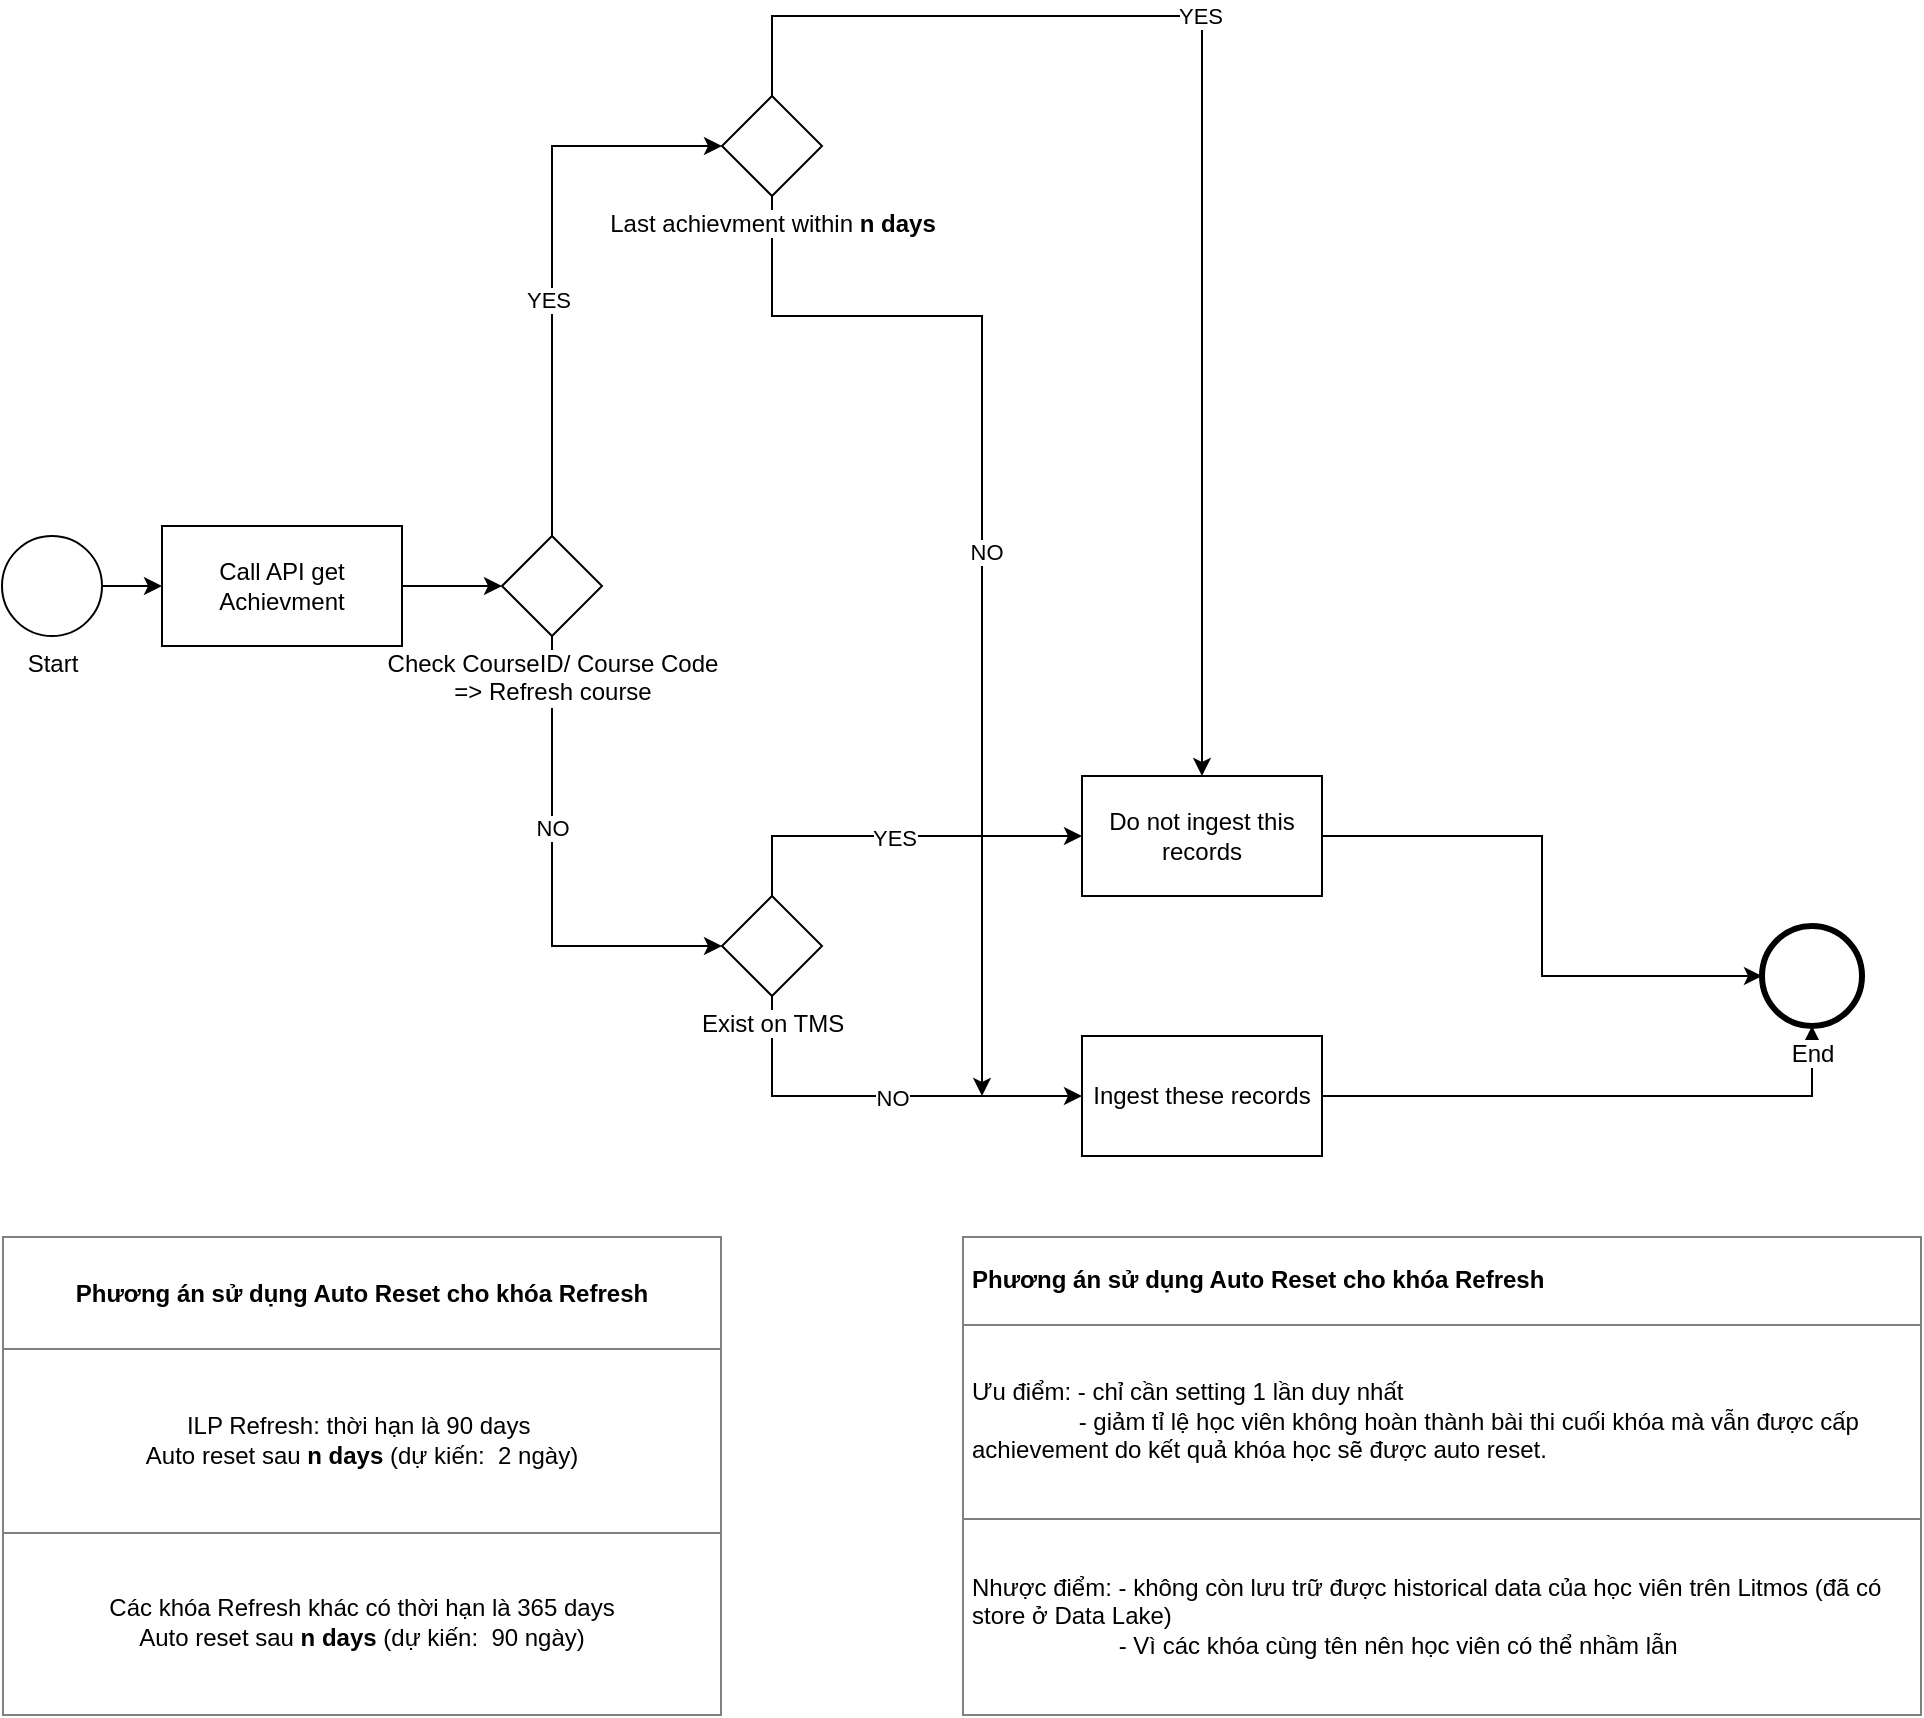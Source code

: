 <mxfile version="20.5.3" type="github" pages="3">
  <diagram id="Elj4mNWE-wcftsWt5mJ5" name="Auto Reset">
    <mxGraphModel dx="1662" dy="794" grid="1" gridSize="10" guides="1" tooltips="1" connect="1" arrows="1" fold="1" page="1" pageScale="1" pageWidth="850" pageHeight="1100" math="0" shadow="0">
      <root>
        <mxCell id="0" />
        <mxCell id="1" parent="0" />
        <mxCell id="2SMRAJtqJOFULE2xa0Dj-8" style="edgeStyle=orthogonalEdgeStyle;rounded=0;orthogonalLoop=1;jettySize=auto;html=1;entryX=0;entryY=0.5;entryDx=0;entryDy=0;" edge="1" parent="1" source="2SMRAJtqJOFULE2xa0Dj-1" target="2SMRAJtqJOFULE2xa0Dj-2">
          <mxGeometry relative="1" as="geometry" />
        </mxCell>
        <mxCell id="2SMRAJtqJOFULE2xa0Dj-1" value="Start" style="points=[[0.145,0.145,0],[0.5,0,0],[0.855,0.145,0],[1,0.5,0],[0.855,0.855,0],[0.5,1,0],[0.145,0.855,0],[0,0.5,0]];shape=mxgraph.bpmn.event;html=1;verticalLabelPosition=bottom;labelBackgroundColor=#ffffff;verticalAlign=top;align=center;perimeter=ellipsePerimeter;outlineConnect=0;aspect=fixed;outline=standard;symbol=general;" vertex="1" parent="1">
          <mxGeometry x="40" y="330" width="50" height="50" as="geometry" />
        </mxCell>
        <mxCell id="2SMRAJtqJOFULE2xa0Dj-9" style="edgeStyle=orthogonalEdgeStyle;rounded=0;orthogonalLoop=1;jettySize=auto;html=1;entryX=0;entryY=0.5;entryDx=0;entryDy=0;entryPerimeter=0;" edge="1" parent="1" source="2SMRAJtqJOFULE2xa0Dj-2" target="2SMRAJtqJOFULE2xa0Dj-3">
          <mxGeometry relative="1" as="geometry" />
        </mxCell>
        <mxCell id="2SMRAJtqJOFULE2xa0Dj-2" value="Call API get Achievment" style="rounded=0;whiteSpace=wrap;html=1;" vertex="1" parent="1">
          <mxGeometry x="120" y="325" width="120" height="60" as="geometry" />
        </mxCell>
        <mxCell id="2SMRAJtqJOFULE2xa0Dj-10" style="edgeStyle=orthogonalEdgeStyle;rounded=0;orthogonalLoop=1;jettySize=auto;html=1;entryX=0;entryY=0.5;entryDx=0;entryDy=0;entryPerimeter=0;" edge="1" parent="1" source="2SMRAJtqJOFULE2xa0Dj-3" target="2SMRAJtqJOFULE2xa0Dj-5">
          <mxGeometry relative="1" as="geometry">
            <Array as="points">
              <mxPoint x="315" y="535" />
            </Array>
          </mxGeometry>
        </mxCell>
        <mxCell id="2SMRAJtqJOFULE2xa0Dj-12" value="NO" style="edgeLabel;html=1;align=center;verticalAlign=middle;resizable=0;points=[];" vertex="1" connectable="0" parent="2SMRAJtqJOFULE2xa0Dj-10">
          <mxGeometry x="-0.2" relative="1" as="geometry">
            <mxPoint as="offset" />
          </mxGeometry>
        </mxCell>
        <mxCell id="2SMRAJtqJOFULE2xa0Dj-11" style="edgeStyle=orthogonalEdgeStyle;rounded=0;orthogonalLoop=1;jettySize=auto;html=1;entryX=0;entryY=0.5;entryDx=0;entryDy=0;entryPerimeter=0;" edge="1" parent="1" source="2SMRAJtqJOFULE2xa0Dj-3">
          <mxGeometry relative="1" as="geometry">
            <mxPoint x="400" y="135" as="targetPoint" />
            <Array as="points">
              <mxPoint x="315" y="135" />
            </Array>
          </mxGeometry>
        </mxCell>
        <mxCell id="2SMRAJtqJOFULE2xa0Dj-13" value="YES" style="edgeLabel;html=1;align=center;verticalAlign=middle;resizable=0;points=[];" vertex="1" connectable="0" parent="2SMRAJtqJOFULE2xa0Dj-11">
          <mxGeometry x="-0.157" y="2" relative="1" as="geometry">
            <mxPoint as="offset" />
          </mxGeometry>
        </mxCell>
        <mxCell id="2SMRAJtqJOFULE2xa0Dj-3" value="Check CourseID/ Course Code &lt;br&gt;=&amp;gt; Refresh course" style="points=[[0.25,0.25,0],[0.5,0,0],[0.75,0.25,0],[1,0.5,0],[0.75,0.75,0],[0.5,1,0],[0.25,0.75,0],[0,0.5,0]];shape=mxgraph.bpmn.gateway2;html=1;verticalLabelPosition=bottom;labelBackgroundColor=#ffffff;verticalAlign=top;align=center;perimeter=rhombusPerimeter;outlineConnect=0;outline=none;symbol=none;" vertex="1" parent="1">
          <mxGeometry x="290" y="330" width="50" height="50" as="geometry" />
        </mxCell>
        <mxCell id="2SMRAJtqJOFULE2xa0Dj-23" style="edgeStyle=orthogonalEdgeStyle;rounded=0;orthogonalLoop=1;jettySize=auto;html=1;entryX=0;entryY=0.5;entryDx=0;entryDy=0;" edge="1" parent="1" source="2SMRAJtqJOFULE2xa0Dj-5" target="2SMRAJtqJOFULE2xa0Dj-21">
          <mxGeometry relative="1" as="geometry">
            <Array as="points">
              <mxPoint x="425" y="480" />
            </Array>
          </mxGeometry>
        </mxCell>
        <mxCell id="2SMRAJtqJOFULE2xa0Dj-25" value="YES" style="edgeLabel;html=1;align=center;verticalAlign=middle;resizable=0;points=[];" vertex="1" connectable="0" parent="2SMRAJtqJOFULE2xa0Dj-23">
          <mxGeometry x="-0.016" y="-1" relative="1" as="geometry">
            <mxPoint as="offset" />
          </mxGeometry>
        </mxCell>
        <mxCell id="2SMRAJtqJOFULE2xa0Dj-24" style="edgeStyle=orthogonalEdgeStyle;rounded=0;orthogonalLoop=1;jettySize=auto;html=1;entryX=0;entryY=0.5;entryDx=0;entryDy=0;" edge="1" parent="1" source="2SMRAJtqJOFULE2xa0Dj-5" target="2SMRAJtqJOFULE2xa0Dj-22">
          <mxGeometry relative="1" as="geometry">
            <Array as="points">
              <mxPoint x="425" y="610" />
            </Array>
          </mxGeometry>
        </mxCell>
        <mxCell id="2SMRAJtqJOFULE2xa0Dj-26" value="NO" style="edgeLabel;html=1;align=center;verticalAlign=middle;resizable=0;points=[];" vertex="1" connectable="0" parent="2SMRAJtqJOFULE2xa0Dj-24">
          <mxGeometry x="0.073" y="-1" relative="1" as="geometry">
            <mxPoint as="offset" />
          </mxGeometry>
        </mxCell>
        <mxCell id="2SMRAJtqJOFULE2xa0Dj-5" value="Exist on TMS" style="points=[[0.25,0.25,0],[0.5,0,0],[0.75,0.25,0],[1,0.5,0],[0.75,0.75,0],[0.5,1,0],[0.25,0.75,0],[0,0.5,0]];shape=mxgraph.bpmn.gateway2;html=1;verticalLabelPosition=bottom;labelBackgroundColor=#ffffff;verticalAlign=top;align=center;perimeter=rhombusPerimeter;outlineConnect=0;outline=none;symbol=none;" vertex="1" parent="1">
          <mxGeometry x="400" y="510" width="50" height="50" as="geometry" />
        </mxCell>
        <mxCell id="2SMRAJtqJOFULE2xa0Dj-30" style="edgeStyle=orthogonalEdgeStyle;rounded=0;orthogonalLoop=1;jettySize=auto;html=1;entryX=0;entryY=0.5;entryDx=0;entryDy=0;entryPerimeter=0;" edge="1" parent="1" source="2SMRAJtqJOFULE2xa0Dj-21" target="2SMRAJtqJOFULE2xa0Dj-27">
          <mxGeometry relative="1" as="geometry" />
        </mxCell>
        <mxCell id="2SMRAJtqJOFULE2xa0Dj-21" value="Do not ingest this records" style="rounded=0;whiteSpace=wrap;html=1;" vertex="1" parent="1">
          <mxGeometry x="580" y="450" width="120" height="60" as="geometry" />
        </mxCell>
        <mxCell id="2SMRAJtqJOFULE2xa0Dj-33" style="edgeStyle=orthogonalEdgeStyle;rounded=0;orthogonalLoop=1;jettySize=auto;html=1;" edge="1" parent="1" source="2SMRAJtqJOFULE2xa0Dj-22" target="2SMRAJtqJOFULE2xa0Dj-27">
          <mxGeometry relative="1" as="geometry" />
        </mxCell>
        <mxCell id="2SMRAJtqJOFULE2xa0Dj-22" value="Ingest these records" style="rounded=0;whiteSpace=wrap;html=1;" vertex="1" parent="1">
          <mxGeometry x="580" y="580" width="120" height="60" as="geometry" />
        </mxCell>
        <mxCell id="2SMRAJtqJOFULE2xa0Dj-27" value="End" style="points=[[0.145,0.145,0],[0.5,0,0],[0.855,0.145,0],[1,0.5,0],[0.855,0.855,0],[0.5,1,0],[0.145,0.855,0],[0,0.5,0]];shape=mxgraph.bpmn.event;html=1;verticalLabelPosition=bottom;labelBackgroundColor=#ffffff;verticalAlign=top;align=center;perimeter=ellipsePerimeter;outlineConnect=0;aspect=fixed;outline=end;symbol=terminate2;" vertex="1" parent="1">
          <mxGeometry x="920" y="525" width="50" height="50" as="geometry" />
        </mxCell>
        <mxCell id="_4joBwpABhVapJ60blAZ-1" value="&lt;table border=&quot;1&quot; width=&quot;100%&quot; height=&quot;100%&quot; cellpadding=&quot;4&quot; style=&quot;width:100%;height:100%;border-collapse:collapse;&quot;&gt;&lt;tbody&gt;&lt;tr&gt;&lt;th align=&quot;center&quot;&gt;Phương án sử dụng Auto Reset cho khóa Refresh&lt;/th&gt;&lt;/tr&gt;&lt;tr&gt;&lt;td align=&quot;center&quot;&gt;ILP Refresh: thời hạn là 90 days&amp;nbsp;&lt;br&gt;Auto reset sau &lt;b&gt;n days&lt;/b&gt; (dự kiến:&amp;nbsp; 2 ngày)&lt;/td&gt;&lt;/tr&gt;&lt;tr&gt;&lt;td align=&quot;center&quot;&gt;Các khóa Refresh khác có thời hạn là 365 days&lt;br&gt;Auto reset sau &lt;b&gt;n days&lt;/b&gt; (dự kiến:&amp;nbsp; 90 ngày)&lt;/td&gt;&lt;/tr&gt;&lt;/tbody&gt;&lt;/table&gt;" style="text;html=1;whiteSpace=wrap;strokeColor=none;fillColor=none;overflow=fill;" vertex="1" parent="1">
          <mxGeometry x="40" y="680" width="360" height="240" as="geometry" />
        </mxCell>
        <mxCell id="_4joBwpABhVapJ60blAZ-5" style="edgeStyle=orthogonalEdgeStyle;rounded=0;orthogonalLoop=1;jettySize=auto;html=1;entryX=0.5;entryY=0;entryDx=0;entryDy=0;" edge="1" parent="1" source="_4joBwpABhVapJ60blAZ-3" target="2SMRAJtqJOFULE2xa0Dj-21">
          <mxGeometry relative="1" as="geometry">
            <mxPoint x="730" y="70" as="targetPoint" />
            <Array as="points">
              <mxPoint x="425" y="70" />
              <mxPoint x="640" y="70" />
            </Array>
          </mxGeometry>
        </mxCell>
        <mxCell id="_4joBwpABhVapJ60blAZ-6" value="YES" style="edgeLabel;html=1;align=center;verticalAlign=middle;resizable=0;points=[];" vertex="1" connectable="0" parent="_4joBwpABhVapJ60blAZ-5">
          <mxGeometry x="-0.2" relative="1" as="geometry">
            <mxPoint as="offset" />
          </mxGeometry>
        </mxCell>
        <mxCell id="I-R6h5pJsPSbPjvymIr--1" style="edgeStyle=orthogonalEdgeStyle;rounded=0;orthogonalLoop=1;jettySize=auto;html=1;" edge="1" parent="1" source="_4joBwpABhVapJ60blAZ-3">
          <mxGeometry relative="1" as="geometry">
            <mxPoint x="530" y="610" as="targetPoint" />
            <Array as="points">
              <mxPoint x="425" y="220" />
            </Array>
          </mxGeometry>
        </mxCell>
        <mxCell id="I-R6h5pJsPSbPjvymIr--2" value="NO" style="edgeLabel;html=1;align=center;verticalAlign=middle;resizable=0;points=[];" vertex="1" connectable="0" parent="I-R6h5pJsPSbPjvymIr--1">
          <mxGeometry x="0.019" y="2" relative="1" as="geometry">
            <mxPoint as="offset" />
          </mxGeometry>
        </mxCell>
        <mxCell id="_4joBwpABhVapJ60blAZ-3" value="Last achievment within&amp;nbsp;&lt;b&gt;n days&lt;/b&gt;" style="points=[[0.25,0.25,0],[0.5,0,0],[0.75,0.25,0],[1,0.5,0],[0.75,0.75,0],[0.5,1,0],[0.25,0.75,0],[0,0.5,0]];shape=mxgraph.bpmn.gateway2;html=1;verticalLabelPosition=bottom;labelBackgroundColor=#ffffff;verticalAlign=top;align=center;perimeter=rhombusPerimeter;outlineConnect=0;outline=none;symbol=none;" vertex="1" parent="1">
          <mxGeometry x="400" y="110" width="50" height="50" as="geometry" />
        </mxCell>
        <mxCell id="m5PwviwzbclUC3Lm1NYI-1" value="&lt;table border=&quot;1&quot; width=&quot;100%&quot; height=&quot;100%&quot; cellpadding=&quot;4&quot; style=&quot;width:100%;height:100%;border-collapse:collapse;&quot;&gt;&lt;tbody&gt;&lt;tr&gt;&lt;th&gt;Phương án sử dụng Auto Reset cho khóa Refresh&lt;/th&gt;&lt;/tr&gt;&lt;tr&gt;&lt;td&gt;Ưu điểm: - chỉ cần setting 1 lần duy nhất&lt;br&gt;&amp;nbsp; &amp;nbsp; &amp;nbsp; &amp;nbsp; &amp;nbsp; &amp;nbsp; &amp;nbsp; &amp;nbsp; - giảm tỉ lệ học viên không hoàn thành bài thi cuối khóa mà vẫn được cấp achievement do kết quả khóa học sẽ được auto reset.&lt;/td&gt;&lt;/tr&gt;&lt;tr&gt;&lt;td&gt;Nhược điểm: - không còn lưu trữ được historical data của học viên trên Litmos (đã có store ở Data Lake)&lt;br&gt;&amp;nbsp; &amp;nbsp; &amp;nbsp; &amp;nbsp; &amp;nbsp; &amp;nbsp; &amp;nbsp; &amp;nbsp; &amp;nbsp; &amp;nbsp; &amp;nbsp; - Vì các khóa cùng tên nên học viên có thể nhầm lẫn&amp;nbsp;&lt;/td&gt;&lt;/tr&gt;&lt;/tbody&gt;&lt;/table&gt;" style="text;html=1;whiteSpace=wrap;strokeColor=none;fillColor=none;overflow=fill;align=left;" vertex="1" parent="1">
          <mxGeometry x="520" y="680" width="480" height="240" as="geometry" />
        </mxCell>
      </root>
    </mxGraphModel>
  </diagram>
  <diagram name="New course for each quater/year" id="jaC4BA64yiJX6ZrKOeLA">
    <mxGraphModel dx="1662" dy="1894" grid="1" gridSize="10" guides="1" tooltips="1" connect="1" arrows="1" fold="1" page="1" pageScale="1" pageWidth="850" pageHeight="1100" math="0" shadow="0">
      <root>
        <mxCell id="eUPdT-bP0_ccC_QQt8QU-0" />
        <mxCell id="eUPdT-bP0_ccC_QQt8QU-1" parent="eUPdT-bP0_ccC_QQt8QU-0" />
        <mxCell id="eUPdT-bP0_ccC_QQt8QU-2" style="edgeStyle=orthogonalEdgeStyle;rounded=0;orthogonalLoop=1;jettySize=auto;html=1;entryX=0;entryY=0.5;entryDx=0;entryDy=0;" edge="1" parent="eUPdT-bP0_ccC_QQt8QU-1" source="eUPdT-bP0_ccC_QQt8QU-3" target="eUPdT-bP0_ccC_QQt8QU-5">
          <mxGeometry relative="1" as="geometry" />
        </mxCell>
        <mxCell id="eUPdT-bP0_ccC_QQt8QU-3" value="Start" style="points=[[0.145,0.145,0],[0.5,0,0],[0.855,0.145,0],[1,0.5,0],[0.855,0.855,0],[0.5,1,0],[0.145,0.855,0],[0,0.5,0]];shape=mxgraph.bpmn.event;html=1;verticalLabelPosition=bottom;labelBackgroundColor=#ffffff;verticalAlign=top;align=center;perimeter=ellipsePerimeter;outlineConnect=0;aspect=fixed;outline=standard;symbol=general;" vertex="1" parent="eUPdT-bP0_ccC_QQt8QU-1">
          <mxGeometry x="40" y="330" width="50" height="50" as="geometry" />
        </mxCell>
        <mxCell id="eUPdT-bP0_ccC_QQt8QU-4" style="edgeStyle=orthogonalEdgeStyle;rounded=0;orthogonalLoop=1;jettySize=auto;html=1;entryX=0;entryY=0.5;entryDx=0;entryDy=0;entryPerimeter=0;" edge="1" parent="eUPdT-bP0_ccC_QQt8QU-1" source="eUPdT-bP0_ccC_QQt8QU-5" target="eUPdT-bP0_ccC_QQt8QU-10">
          <mxGeometry relative="1" as="geometry" />
        </mxCell>
        <mxCell id="eUPdT-bP0_ccC_QQt8QU-5" value="Call API get Achievment" style="rounded=0;whiteSpace=wrap;html=1;" vertex="1" parent="eUPdT-bP0_ccC_QQt8QU-1">
          <mxGeometry x="110" y="325" width="120" height="60" as="geometry" />
        </mxCell>
        <mxCell id="eUPdT-bP0_ccC_QQt8QU-6" style="edgeStyle=orthogonalEdgeStyle;rounded=0;orthogonalLoop=1;jettySize=auto;html=1;entryX=0;entryY=0.5;entryDx=0;entryDy=0;entryPerimeter=0;" edge="1" parent="eUPdT-bP0_ccC_QQt8QU-1" source="eUPdT-bP0_ccC_QQt8QU-10" target="eUPdT-bP0_ccC_QQt8QU-15">
          <mxGeometry relative="1" as="geometry">
            <Array as="points">
              <mxPoint x="315" y="535" />
            </Array>
          </mxGeometry>
        </mxCell>
        <mxCell id="eUPdT-bP0_ccC_QQt8QU-7" value="NO" style="edgeLabel;html=1;align=center;verticalAlign=middle;resizable=0;points=[];" vertex="1" connectable="0" parent="eUPdT-bP0_ccC_QQt8QU-6">
          <mxGeometry x="-0.2" relative="1" as="geometry">
            <mxPoint as="offset" />
          </mxGeometry>
        </mxCell>
        <mxCell id="eUPdT-bP0_ccC_QQt8QU-8" style="edgeStyle=orthogonalEdgeStyle;rounded=0;orthogonalLoop=1;jettySize=auto;html=1;entryX=0;entryY=0.5;entryDx=0;entryDy=0;entryPerimeter=0;" edge="1" parent="eUPdT-bP0_ccC_QQt8QU-1" source="eUPdT-bP0_ccC_QQt8QU-10" target="eUPdT-bP0_ccC_QQt8QU-20">
          <mxGeometry relative="1" as="geometry">
            <mxPoint x="400" y="205" as="targetPoint" />
            <Array as="points">
              <mxPoint x="315" y="135" />
            </Array>
          </mxGeometry>
        </mxCell>
        <mxCell id="eUPdT-bP0_ccC_QQt8QU-9" value="YES" style="edgeLabel;html=1;align=center;verticalAlign=middle;resizable=0;points=[];" vertex="1" connectable="0" parent="eUPdT-bP0_ccC_QQt8QU-8">
          <mxGeometry x="-0.157" y="2" relative="1" as="geometry">
            <mxPoint as="offset" />
          </mxGeometry>
        </mxCell>
        <mxCell id="eUPdT-bP0_ccC_QQt8QU-10" value="Check CourseID/ Course Code &lt;br&gt;=&amp;gt; Refresh course" style="points=[[0.25,0.25,0],[0.5,0,0],[0.75,0.25,0],[1,0.5,0],[0.75,0.75,0],[0.5,1,0],[0.25,0.75,0],[0,0.5,0]];shape=mxgraph.bpmn.gateway2;html=1;verticalLabelPosition=bottom;labelBackgroundColor=#ffffff;verticalAlign=top;align=center;perimeter=rhombusPerimeter;outlineConnect=0;outline=none;symbol=none;" vertex="1" parent="eUPdT-bP0_ccC_QQt8QU-1">
          <mxGeometry x="290" y="330" width="50" height="50" as="geometry" />
        </mxCell>
        <mxCell id="eUPdT-bP0_ccC_QQt8QU-11" style="edgeStyle=orthogonalEdgeStyle;rounded=0;orthogonalLoop=1;jettySize=auto;html=1;entryX=0;entryY=0.5;entryDx=0;entryDy=0;" edge="1" parent="eUPdT-bP0_ccC_QQt8QU-1" source="eUPdT-bP0_ccC_QQt8QU-15" target="eUPdT-bP0_ccC_QQt8QU-23">
          <mxGeometry relative="1" as="geometry">
            <Array as="points">
              <mxPoint x="425" y="480" />
            </Array>
          </mxGeometry>
        </mxCell>
        <mxCell id="eUPdT-bP0_ccC_QQt8QU-12" value="YES" style="edgeLabel;html=1;align=center;verticalAlign=middle;resizable=0;points=[];" vertex="1" connectable="0" parent="eUPdT-bP0_ccC_QQt8QU-11">
          <mxGeometry x="-0.016" y="-1" relative="1" as="geometry">
            <mxPoint as="offset" />
          </mxGeometry>
        </mxCell>
        <mxCell id="eUPdT-bP0_ccC_QQt8QU-13" style="edgeStyle=orthogonalEdgeStyle;rounded=0;orthogonalLoop=1;jettySize=auto;html=1;entryX=0;entryY=0.5;entryDx=0;entryDy=0;" edge="1" parent="eUPdT-bP0_ccC_QQt8QU-1" source="eUPdT-bP0_ccC_QQt8QU-15" target="eUPdT-bP0_ccC_QQt8QU-25">
          <mxGeometry relative="1" as="geometry">
            <Array as="points">
              <mxPoint x="425" y="610" />
            </Array>
          </mxGeometry>
        </mxCell>
        <mxCell id="eUPdT-bP0_ccC_QQt8QU-14" value="NO" style="edgeLabel;html=1;align=center;verticalAlign=middle;resizable=0;points=[];" vertex="1" connectable="0" parent="eUPdT-bP0_ccC_QQt8QU-13">
          <mxGeometry x="0.073" y="-1" relative="1" as="geometry">
            <mxPoint as="offset" />
          </mxGeometry>
        </mxCell>
        <mxCell id="eUPdT-bP0_ccC_QQt8QU-15" value="Exist on TMS" style="points=[[0.25,0.25,0],[0.5,0,0],[0.75,0.25,0],[1,0.5,0],[0.75,0.75,0],[0.5,1,0],[0.25,0.75,0],[0,0.5,0]];shape=mxgraph.bpmn.gateway2;html=1;verticalLabelPosition=bottom;labelBackgroundColor=#ffffff;verticalAlign=top;align=center;perimeter=rhombusPerimeter;outlineConnect=0;outline=none;symbol=none;" vertex="1" parent="eUPdT-bP0_ccC_QQt8QU-1">
          <mxGeometry x="400" y="510" width="50" height="50" as="geometry" />
        </mxCell>
        <mxCell id="eUPdT-bP0_ccC_QQt8QU-16" style="edgeStyle=orthogonalEdgeStyle;rounded=0;orthogonalLoop=1;jettySize=auto;html=1;exitX=0.5;exitY=0;exitDx=0;exitDy=0;exitPerimeter=0;entryX=0;entryY=0.5;entryDx=0;entryDy=0;entryPerimeter=0;" edge="1" parent="eUPdT-bP0_ccC_QQt8QU-1" source="eUPdT-bP0_ccC_QQt8QU-20" target="Vb-f_Hkbztx73mWMJsiR-10">
          <mxGeometry relative="1" as="geometry">
            <mxPoint x="530" y="55" as="targetPoint" />
            <Array as="points">
              <mxPoint x="415" y="55" />
            </Array>
          </mxGeometry>
        </mxCell>
        <mxCell id="eUPdT-bP0_ccC_QQt8QU-17" value="YES" style="edgeLabel;html=1;align=center;verticalAlign=middle;resizable=0;points=[];" vertex="1" connectable="0" parent="eUPdT-bP0_ccC_QQt8QU-16">
          <mxGeometry x="-0.2" y="-2" relative="1" as="geometry">
            <mxPoint as="offset" />
          </mxGeometry>
        </mxCell>
        <mxCell id="6nWsZM4XpDNsrckwpnP--3" style="edgeStyle=orthogonalEdgeStyle;rounded=0;orthogonalLoop=1;jettySize=auto;html=1;entryX=0;entryY=0.5;entryDx=0;entryDy=0;entryPerimeter=0;exitX=0.5;exitY=1;exitDx=0;exitDy=0;exitPerimeter=0;" edge="1" parent="eUPdT-bP0_ccC_QQt8QU-1" source="eUPdT-bP0_ccC_QQt8QU-20" target="6nWsZM4XpDNsrckwpnP--0">
          <mxGeometry relative="1" as="geometry">
            <Array as="points">
              <mxPoint x="415" y="360" />
            </Array>
          </mxGeometry>
        </mxCell>
        <mxCell id="6nWsZM4XpDNsrckwpnP--4" value="NO" style="edgeLabel;html=1;align=center;verticalAlign=middle;resizable=0;points=[];" vertex="1" connectable="0" parent="6nWsZM4XpDNsrckwpnP--3">
          <mxGeometry x="0.126" y="-2" relative="1" as="geometry">
            <mxPoint as="offset" />
          </mxGeometry>
        </mxCell>
        <mxCell id="eUPdT-bP0_ccC_QQt8QU-20" value="Check ILP" style="points=[[0.25,0.25,0],[0.5,0,0],[0.75,0.25,0],[1,0.5,0],[0.75,0.75,0],[0.5,1,0],[0.25,0.75,0],[0,0.5,0]];shape=mxgraph.bpmn.gateway2;html=1;verticalLabelPosition=bottom;labelBackgroundColor=#ffffff;verticalAlign=top;align=center;perimeter=rhombusPerimeter;outlineConnect=0;outline=none;symbol=none;" vertex="1" parent="eUPdT-bP0_ccC_QQt8QU-1">
          <mxGeometry x="390" y="110" width="50" height="50" as="geometry" />
        </mxCell>
        <mxCell id="eUPdT-bP0_ccC_QQt8QU-22" style="edgeStyle=orthogonalEdgeStyle;rounded=0;orthogonalLoop=1;jettySize=auto;html=1;entryX=0;entryY=0.5;entryDx=0;entryDy=0;entryPerimeter=0;" edge="1" parent="eUPdT-bP0_ccC_QQt8QU-1" source="eUPdT-bP0_ccC_QQt8QU-23" target="eUPdT-bP0_ccC_QQt8QU-26">
          <mxGeometry relative="1" as="geometry" />
        </mxCell>
        <mxCell id="eUPdT-bP0_ccC_QQt8QU-23" value="Do not ingest this records" style="rounded=0;whiteSpace=wrap;html=1;" vertex="1" parent="eUPdT-bP0_ccC_QQt8QU-1">
          <mxGeometry x="580" y="450" width="120" height="60" as="geometry" />
        </mxCell>
        <mxCell id="eUPdT-bP0_ccC_QQt8QU-24" style="edgeStyle=orthogonalEdgeStyle;rounded=0;orthogonalLoop=1;jettySize=auto;html=1;" edge="1" parent="eUPdT-bP0_ccC_QQt8QU-1" source="eUPdT-bP0_ccC_QQt8QU-25" target="eUPdT-bP0_ccC_QQt8QU-26">
          <mxGeometry relative="1" as="geometry" />
        </mxCell>
        <mxCell id="eUPdT-bP0_ccC_QQt8QU-25" value="Ingest these records" style="rounded=0;whiteSpace=wrap;html=1;" vertex="1" parent="eUPdT-bP0_ccC_QQt8QU-1">
          <mxGeometry x="580" y="580" width="120" height="60" as="geometry" />
        </mxCell>
        <mxCell id="eUPdT-bP0_ccC_QQt8QU-26" value="End" style="points=[[0.145,0.145,0],[0.5,0,0],[0.855,0.145,0],[1,0.5,0],[0.855,0.855,0],[0.5,1,0],[0.145,0.855,0],[0,0.5,0]];shape=mxgraph.bpmn.event;html=1;verticalLabelPosition=bottom;labelBackgroundColor=#ffffff;verticalAlign=top;align=center;perimeter=ellipsePerimeter;outlineConnect=0;aspect=fixed;outline=end;symbol=terminate2;" vertex="1" parent="eUPdT-bP0_ccC_QQt8QU-1">
          <mxGeometry x="1060" y="530" width="50" height="50" as="geometry" />
        </mxCell>
        <mxCell id="eUPdT-bP0_ccC_QQt8QU-27" value="&lt;table border=&quot;1&quot; width=&quot;100%&quot; height=&quot;100%&quot; cellpadding=&quot;4&quot; style=&quot;width:100%;height:100%;border-collapse:collapse;&quot;&gt;&lt;tbody&gt;&lt;tr&gt;&lt;th align=&quot;center&quot;&gt;Phương án sử dụng khóa mới mỗi quý/năm cho khóa Refresh&lt;/th&gt;&lt;/tr&gt;&lt;tr&gt;&lt;td align=&quot;center&quot;&gt;ILP Refresh: thời hạn là 90 days&amp;nbsp;&lt;br&gt;Tạo khóa mới mỗi quý&lt;/td&gt;&lt;/tr&gt;&lt;tr&gt;&lt;td align=&quot;center&quot;&gt;Các khóa Refresh khác có thời hạn là 365 days&lt;br&gt;Tạo khóa mới mỗi năm&lt;/td&gt;&lt;/tr&gt;&lt;/tbody&gt;&lt;/table&gt;" style="text;html=1;whiteSpace=wrap;strokeColor=none;fillColor=none;overflow=fill;" vertex="1" parent="eUPdT-bP0_ccC_QQt8QU-1">
          <mxGeometry x="40" y="720" width="440" height="240" as="geometry" />
        </mxCell>
        <mxCell id="eUPdT-bP0_ccC_QQt8QU-30" style="edgeStyle=orthogonalEdgeStyle;rounded=0;orthogonalLoop=1;jettySize=auto;html=1;entryX=0;entryY=0.5;entryDx=0;entryDy=0;" edge="1" parent="eUPdT-bP0_ccC_QQt8QU-1" source="eUPdT-bP0_ccC_QQt8QU-32" target="eUPdT-bP0_ccC_QQt8QU-36">
          <mxGeometry relative="1" as="geometry">
            <Array as="points">
              <mxPoint x="865" y="170" />
            </Array>
          </mxGeometry>
        </mxCell>
        <mxCell id="eUPdT-bP0_ccC_QQt8QU-31" value="NO" style="edgeLabel;html=1;align=center;verticalAlign=middle;resizable=0;points=[];" vertex="1" connectable="0" parent="eUPdT-bP0_ccC_QQt8QU-30">
          <mxGeometry x="-0.04" y="1" relative="1" as="geometry">
            <mxPoint x="66" y="1" as="offset" />
          </mxGeometry>
        </mxCell>
        <mxCell id="Vb-f_Hkbztx73mWMJsiR-8" style="edgeStyle=orthogonalEdgeStyle;rounded=0;orthogonalLoop=1;jettySize=auto;html=1;entryX=0;entryY=0.5;entryDx=0;entryDy=0;" edge="1" parent="eUPdT-bP0_ccC_QQt8QU-1" source="eUPdT-bP0_ccC_QQt8QU-32" target="eUPdT-bP0_ccC_QQt8QU-34">
          <mxGeometry relative="1" as="geometry" />
        </mxCell>
        <mxCell id="Vb-f_Hkbztx73mWMJsiR-9" value="YES" style="edgeLabel;html=1;align=center;verticalAlign=middle;resizable=0;points=[];" vertex="1" connectable="0" parent="Vb-f_Hkbztx73mWMJsiR-8">
          <mxGeometry x="-0.073" y="-1" relative="1" as="geometry">
            <mxPoint as="offset" />
          </mxGeometry>
        </mxCell>
        <mxCell id="eUPdT-bP0_ccC_QQt8QU-32" value="New achievment within &lt;b&gt;70 -&amp;nbsp; 90 days from last achievement&lt;br&gt;+ pass final test (map with assessment score)&lt;br&gt;&lt;/b&gt;" style="points=[[0.25,0.25,0],[0.5,0,0],[0.75,0.25,0],[1,0.5,0],[0.75,0.75,0],[0.5,1,0],[0.25,0.75,0],[0,0.5,0]];shape=mxgraph.bpmn.gateway2;html=1;verticalLabelPosition=bottom;labelBackgroundColor=#ffffff;verticalAlign=top;align=center;perimeter=rhombusPerimeter;outlineConnect=0;outline=none;symbol=none;" vertex="1" parent="eUPdT-bP0_ccC_QQt8QU-1">
          <mxGeometry x="840" y="30" width="50" height="50" as="geometry" />
        </mxCell>
        <mxCell id="eUPdT-bP0_ccC_QQt8QU-34" value="Ingest this records" style="rounded=0;whiteSpace=wrap;html=1;" vertex="1" parent="eUPdT-bP0_ccC_QQt8QU-1">
          <mxGeometry x="1120" y="25" width="120" height="60" as="geometry" />
        </mxCell>
        <mxCell id="eUPdT-bP0_ccC_QQt8QU-36" value="Do not ingest these records" style="rounded=0;whiteSpace=wrap;html=1;" vertex="1" parent="eUPdT-bP0_ccC_QQt8QU-1">
          <mxGeometry x="1120" y="140" width="120" height="60" as="geometry" />
        </mxCell>
        <mxCell id="Vb-f_Hkbztx73mWMJsiR-17" style="edgeStyle=orthogonalEdgeStyle;rounded=0;orthogonalLoop=1;jettySize=auto;html=1;" edge="1" parent="eUPdT-bP0_ccC_QQt8QU-1" source="6nWsZM4XpDNsrckwpnP--0" target="eUPdT-bP0_ccC_QQt8QU-34">
          <mxGeometry relative="1" as="geometry">
            <Array as="points">
              <mxPoint x="1270" y="360" />
              <mxPoint x="1270" y="55" />
            </Array>
          </mxGeometry>
        </mxCell>
        <mxCell id="Vb-f_Hkbztx73mWMJsiR-19" value="YES" style="edgeLabel;html=1;align=center;verticalAlign=middle;resizable=0;points=[];" vertex="1" connectable="0" parent="Vb-f_Hkbztx73mWMJsiR-17">
          <mxGeometry x="-0.602" y="-3" relative="1" as="geometry">
            <mxPoint x="-86" y="-3" as="offset" />
          </mxGeometry>
        </mxCell>
        <mxCell id="Vb-f_Hkbztx73mWMJsiR-18" style="edgeStyle=orthogonalEdgeStyle;rounded=0;orthogonalLoop=1;jettySize=auto;html=1;entryX=0;entryY=0.5;entryDx=0;entryDy=0;entryPerimeter=0;" edge="1" parent="eUPdT-bP0_ccC_QQt8QU-1" source="6nWsZM4XpDNsrckwpnP--0" target="Vb-f_Hkbztx73mWMJsiR-15">
          <mxGeometry relative="1" as="geometry">
            <Array as="points">
              <mxPoint x="595" y="245" />
            </Array>
          </mxGeometry>
        </mxCell>
        <mxCell id="Vb-f_Hkbztx73mWMJsiR-20" value="NO" style="edgeLabel;html=1;align=center;verticalAlign=middle;resizable=0;points=[];" vertex="1" connectable="0" parent="Vb-f_Hkbztx73mWMJsiR-18">
          <mxGeometry x="0.134" y="-4" relative="1" as="geometry">
            <mxPoint as="offset" />
          </mxGeometry>
        </mxCell>
        <mxCell id="6nWsZM4XpDNsrckwpnP--0" value="&lt;b&gt;is the 1st achievment&lt;br&gt;in this year?&lt;/b&gt;&lt;b&gt;&lt;br&gt;&lt;/b&gt;" style="points=[[0.25,0.25,0],[0.5,0,0],[0.75,0.25,0],[1,0.5,0],[0.75,0.75,0],[0.5,1,0],[0.25,0.75,0],[0,0.5,0]];shape=mxgraph.bpmn.gateway2;html=1;verticalLabelPosition=bottom;labelBackgroundColor=#ffffff;verticalAlign=top;align=center;perimeter=rhombusPerimeter;outlineConnect=0;outline=none;symbol=none;" vertex="1" parent="eUPdT-bP0_ccC_QQt8QU-1">
          <mxGeometry x="570" y="335" width="50" height="50" as="geometry" />
        </mxCell>
        <mxCell id="6nWsZM4XpDNsrckwpnP--19" value="&lt;table border=&quot;1&quot; width=&quot;100%&quot; height=&quot;100%&quot; cellpadding=&quot;4&quot; style=&quot;width:100%;height:100%;border-collapse:collapse;&quot;&gt;&lt;tbody&gt;&lt;tr&gt;&lt;th align=&quot;center&quot;&gt;Phương án sử dụng khóa mới mỗi quý/năm cho khóa Refresh&lt;/th&gt;&lt;/tr&gt;&lt;tr&gt;&lt;td&gt;Ưu điểm:&amp;nbsp; &amp;nbsp;- giữ được data của người học&lt;br&gt;&amp;nbsp; &amp;nbsp; &amp;nbsp; &amp;nbsp; &amp;nbsp; &amp;nbsp; &amp;nbsp; &amp;nbsp; &amp;nbsp; - Học viên không nhầm lẫn vì mỗi quý/năm sẽ có khóa khác nhau&amp;nbsp;&lt;/td&gt;&lt;/tr&gt;&lt;tr&gt;&lt;td&gt;Nhược điểm: - Tốn thời gian để chuyển danh sách học viên (theo quy trình)&lt;br&gt;&amp;nbsp; &amp;nbsp; &amp;nbsp; &amp;nbsp; &amp;nbsp;&lt;/td&gt;&lt;/tr&gt;&lt;/tbody&gt;&lt;/table&gt;" style="text;html=1;whiteSpace=wrap;strokeColor=none;fillColor=none;overflow=fill;" vertex="1" parent="eUPdT-bP0_ccC_QQt8QU-1">
          <mxGeometry x="520" y="720" width="560" height="240" as="geometry" />
        </mxCell>
        <mxCell id="Vb-f_Hkbztx73mWMJsiR-11" style="edgeStyle=orthogonalEdgeStyle;rounded=0;orthogonalLoop=1;jettySize=auto;html=1;entryX=0;entryY=0.5;entryDx=0;entryDy=0;entryPerimeter=0;" edge="1" parent="eUPdT-bP0_ccC_QQt8QU-1" source="Vb-f_Hkbztx73mWMJsiR-10" target="eUPdT-bP0_ccC_QQt8QU-32">
          <mxGeometry relative="1" as="geometry" />
        </mxCell>
        <mxCell id="Vb-f_Hkbztx73mWMJsiR-14" value="NO" style="edgeLabel;html=1;align=center;verticalAlign=middle;resizable=0;points=[];" vertex="1" connectable="0" parent="Vb-f_Hkbztx73mWMJsiR-11">
          <mxGeometry x="-0.392" y="-3" relative="1" as="geometry">
            <mxPoint as="offset" />
          </mxGeometry>
        </mxCell>
        <mxCell id="Vb-f_Hkbztx73mWMJsiR-12" style="edgeStyle=orthogonalEdgeStyle;rounded=0;orthogonalLoop=1;jettySize=auto;html=1;entryX=0.5;entryY=0;entryDx=0;entryDy=0;" edge="1" parent="eUPdT-bP0_ccC_QQt8QU-1" source="Vb-f_Hkbztx73mWMJsiR-10" target="eUPdT-bP0_ccC_QQt8QU-34">
          <mxGeometry relative="1" as="geometry">
            <Array as="points">
              <mxPoint x="565" y="-40" />
              <mxPoint x="1180" y="-40" />
            </Array>
          </mxGeometry>
        </mxCell>
        <mxCell id="Vb-f_Hkbztx73mWMJsiR-13" value="YES" style="edgeLabel;html=1;align=center;verticalAlign=middle;resizable=0;points=[];" vertex="1" connectable="0" parent="Vb-f_Hkbztx73mWMJsiR-12">
          <mxGeometry x="-0.693" y="-2" relative="1" as="geometry">
            <mxPoint as="offset" />
          </mxGeometry>
        </mxCell>
        <mxCell id="Vb-f_Hkbztx73mWMJsiR-10" value="&lt;b&gt;is the 1st achievment &lt;br&gt;in this quater?&lt;br&gt;&lt;/b&gt;" style="points=[[0.25,0.25,0],[0.5,0,0],[0.75,0.25,0],[1,0.5,0],[0.75,0.75,0],[0.5,1,0],[0.25,0.75,0],[0,0.5,0]];shape=mxgraph.bpmn.gateway2;html=1;verticalLabelPosition=bottom;labelBackgroundColor=#ffffff;verticalAlign=top;align=center;perimeter=rhombusPerimeter;outlineConnect=0;outline=none;symbol=none;" vertex="1" parent="eUPdT-bP0_ccC_QQt8QU-1">
          <mxGeometry x="540" y="30" width="50" height="50" as="geometry" />
        </mxCell>
        <mxCell id="Vb-f_Hkbztx73mWMJsiR-21" style="edgeStyle=orthogonalEdgeStyle;rounded=0;orthogonalLoop=1;jettySize=auto;html=1;entryX=1;entryY=0.75;entryDx=0;entryDy=0;" edge="1" parent="eUPdT-bP0_ccC_QQt8QU-1" source="Vb-f_Hkbztx73mWMJsiR-15" target="eUPdT-bP0_ccC_QQt8QU-34">
          <mxGeometry relative="1" as="geometry" />
        </mxCell>
        <mxCell id="Vb-f_Hkbztx73mWMJsiR-22" value="YES" style="edgeLabel;html=1;align=center;verticalAlign=middle;resizable=0;points=[];" vertex="1" connectable="0" parent="Vb-f_Hkbztx73mWMJsiR-21">
          <mxGeometry x="-0.543" y="2" relative="1" as="geometry">
            <mxPoint as="offset" />
          </mxGeometry>
        </mxCell>
        <mxCell id="Vb-f_Hkbztx73mWMJsiR-23" style="edgeStyle=orthogonalEdgeStyle;rounded=0;orthogonalLoop=1;jettySize=auto;html=1;entryX=0;entryY=0.75;entryDx=0;entryDy=0;" edge="1" parent="eUPdT-bP0_ccC_QQt8QU-1" source="Vb-f_Hkbztx73mWMJsiR-15" target="eUPdT-bP0_ccC_QQt8QU-36">
          <mxGeometry relative="1" as="geometry">
            <Array as="points">
              <mxPoint x="865" y="185" />
            </Array>
          </mxGeometry>
        </mxCell>
        <mxCell id="Vb-f_Hkbztx73mWMJsiR-24" value="NO" style="edgeLabel;html=1;align=center;verticalAlign=middle;resizable=0;points=[];" vertex="1" connectable="0" parent="Vb-f_Hkbztx73mWMJsiR-23">
          <mxGeometry x="0.207" y="-2" relative="1" as="geometry">
            <mxPoint as="offset" />
          </mxGeometry>
        </mxCell>
        <mxCell id="Vb-f_Hkbztx73mWMJsiR-15" value="New achievment within &lt;b&gt;330 -&lt;/b&gt;&amp;nbsp;&lt;b&gt;365 days from last achievement&lt;br&gt;&lt;/b&gt;&lt;b&gt;&amp;nbsp;+ pass final test (map with assessment score)&lt;/b&gt;&lt;b&gt;&lt;br&gt;&lt;/b&gt;" style="points=[[0.25,0.25,0],[0.5,0,0],[0.75,0.25,0],[1,0.5,0],[0.75,0.75,0],[0.5,1,0],[0.25,0.75,0],[0,0.5,0]];shape=mxgraph.bpmn.gateway2;html=1;verticalLabelPosition=bottom;labelBackgroundColor=#ffffff;verticalAlign=top;align=center;perimeter=rhombusPerimeter;outlineConnect=0;outline=none;symbol=none;" vertex="1" parent="eUPdT-bP0_ccC_QQt8QU-1">
          <mxGeometry x="840" y="220" width="50" height="50" as="geometry" />
        </mxCell>
      </root>
    </mxGraphModel>
  </diagram>
  <diagram id="MsF072xDbquCfnAOSKII" name="Page-2">
    <mxGraphModel dx="1662" dy="737" grid="1" gridSize="10" guides="1" tooltips="1" connect="1" arrows="1" fold="1" page="1" pageScale="1" pageWidth="850" pageHeight="1100" math="0" shadow="0">
      <root>
        <mxCell id="0" />
        <mxCell id="1" parent="0" />
      </root>
    </mxGraphModel>
  </diagram>
</mxfile>
